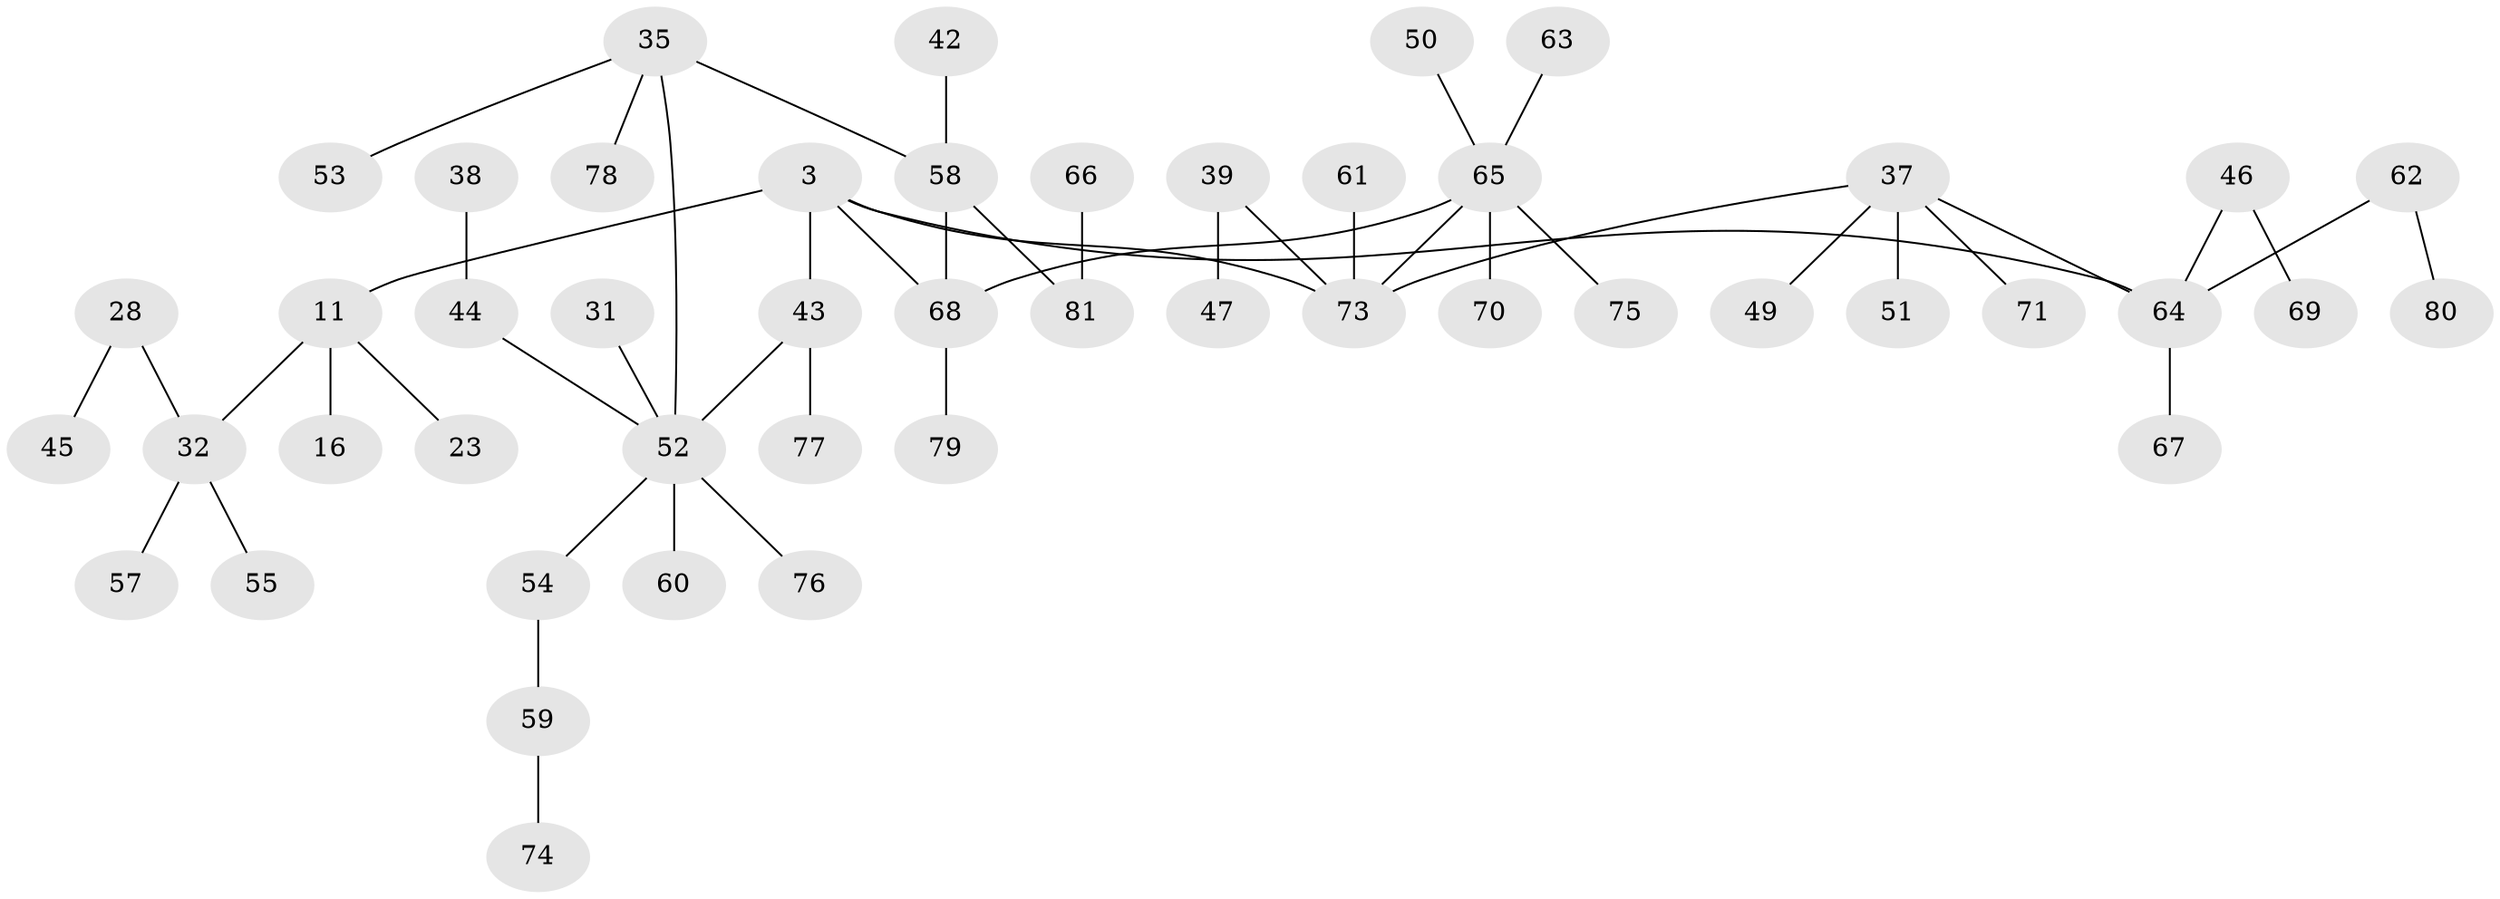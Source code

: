 // original degree distribution, {5: 0.08641975308641975, 4: 0.04938271604938271, 7: 0.012345679012345678, 3: 0.14814814814814814, 2: 0.25925925925925924, 1: 0.4444444444444444}
// Generated by graph-tools (version 1.1) at 2025/45/03/04/25 21:45:56]
// undirected, 48 vertices, 50 edges
graph export_dot {
graph [start="1"]
  node [color=gray90,style=filled];
  3;
  11 [super="+5"];
  16;
  23;
  28;
  31;
  32 [super="+26"];
  35 [super="+7+24"];
  37 [super="+33+12+15+19"];
  38;
  39;
  42;
  43 [super="+4"];
  44 [super="+30"];
  45;
  46;
  47;
  49;
  50;
  51;
  52 [super="+29+34"];
  53;
  54;
  55;
  57;
  58 [super="+18"];
  59;
  60;
  61;
  62;
  63;
  64 [super="+56"];
  65 [super="+48"];
  66;
  67;
  68 [super="+25"];
  69;
  70;
  71;
  73 [super="+72"];
  74;
  75;
  76;
  77;
  78;
  79;
  80;
  81 [super="+27"];
  3 -- 73 [weight=2];
  3 -- 11 [weight=2];
  3 -- 64;
  3 -- 43;
  3 -- 68;
  11 -- 16;
  11 -- 23;
  11 -- 32;
  28 -- 45;
  28 -- 32;
  31 -- 52;
  32 -- 55;
  32 -- 57;
  35 -- 78;
  35 -- 53;
  35 -- 58;
  35 -- 52;
  37 -- 71;
  37 -- 49;
  37 -- 51;
  37 -- 73;
  37 -- 64;
  38 -- 44;
  39 -- 47;
  39 -- 73;
  42 -- 58;
  43 -- 77;
  43 -- 52 [weight=2];
  44 -- 52;
  46 -- 69;
  46 -- 64;
  50 -- 65;
  52 -- 60;
  52 -- 76;
  52 -- 54;
  54 -- 59;
  58 -- 68;
  58 -- 81;
  59 -- 74;
  61 -- 73;
  62 -- 80;
  62 -- 64;
  63 -- 65;
  64 -- 67;
  65 -- 68;
  65 -- 70;
  65 -- 73;
  65 -- 75;
  66 -- 81;
  68 -- 79;
}
